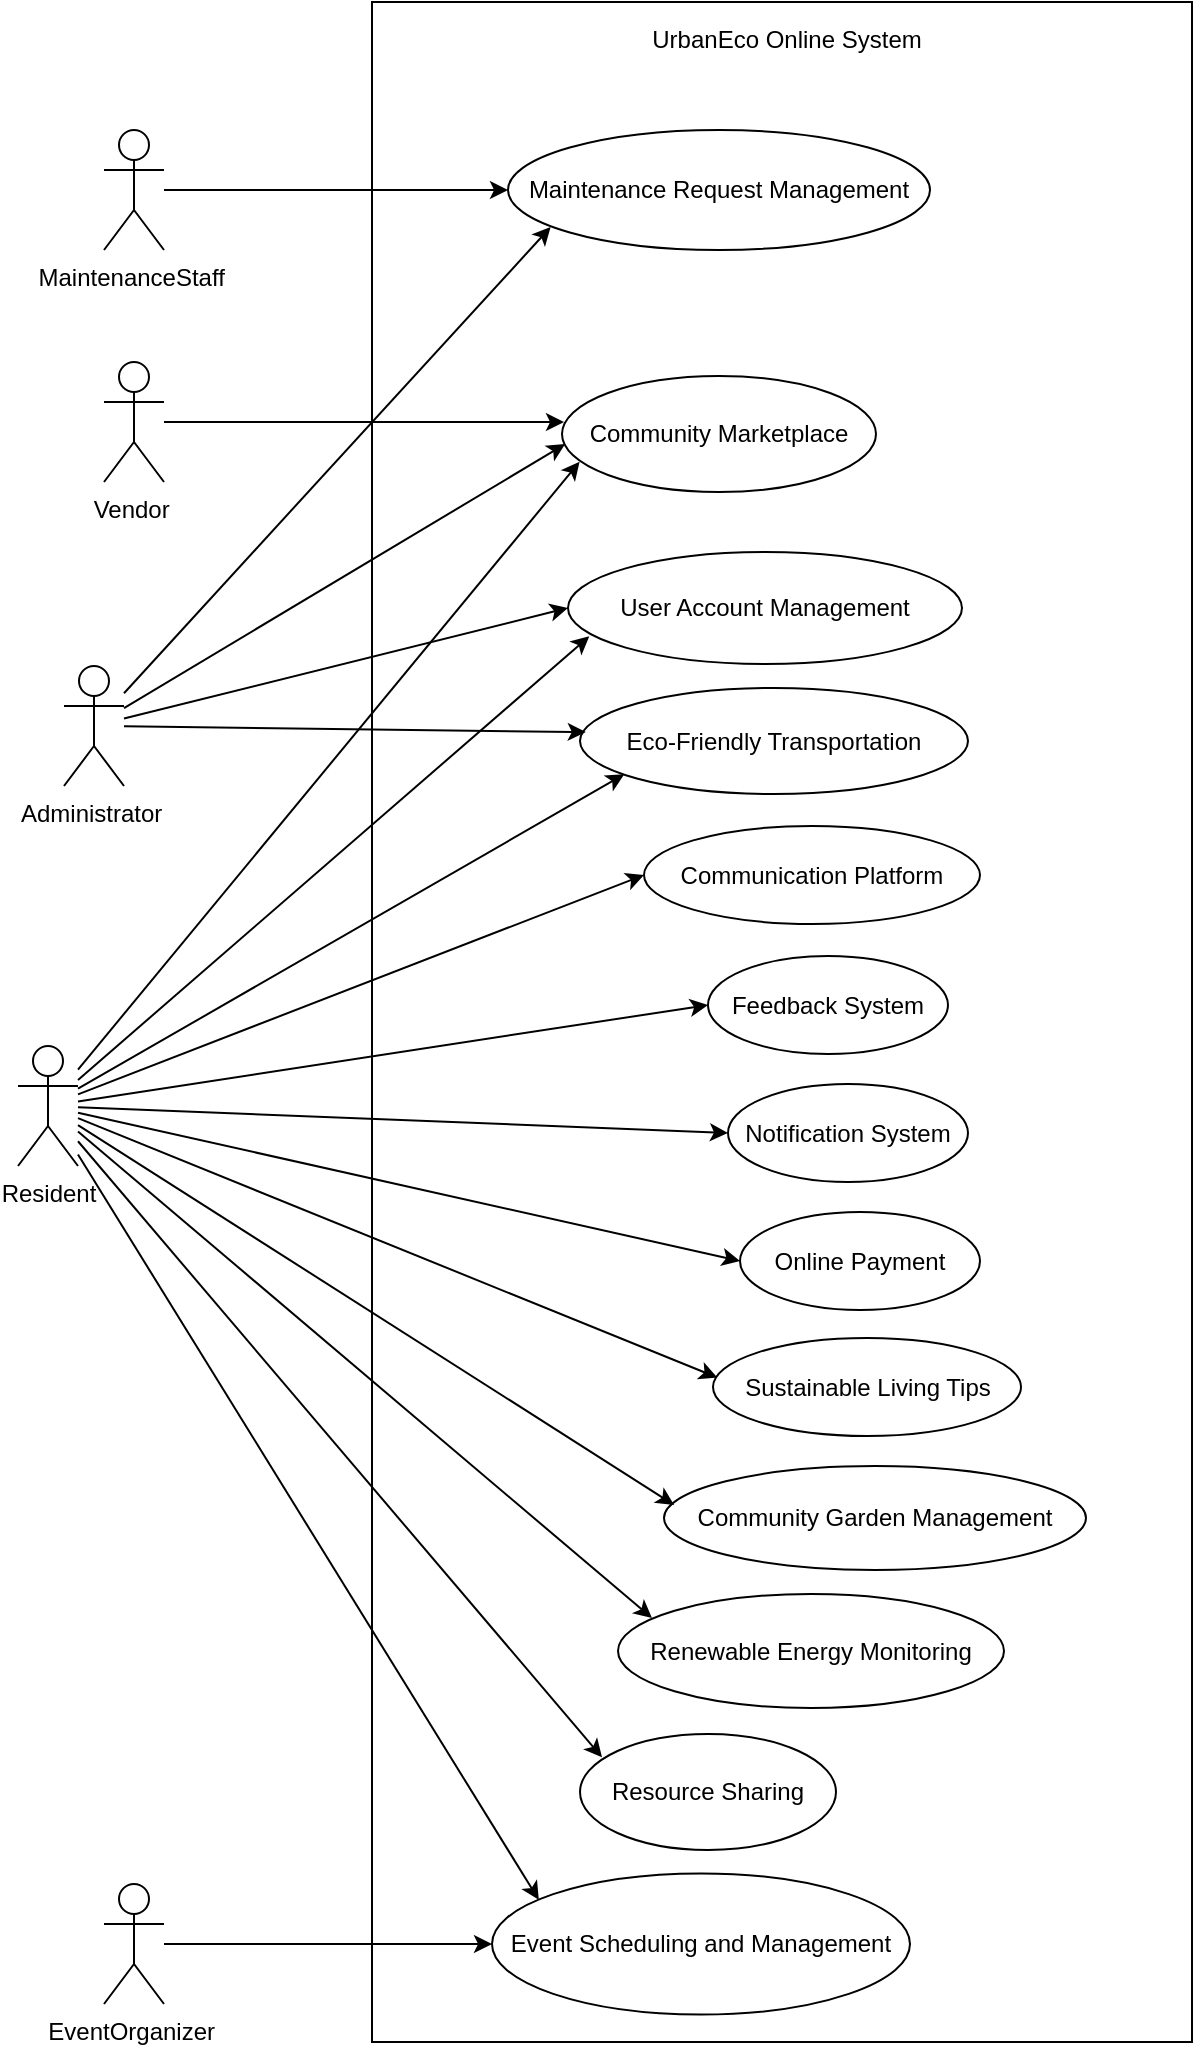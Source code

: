 <mxfile version="22.1.18" type="github">
  <diagram name="Page-1" id="MAfnlJDMhUcYNWR0TiM_">
    <mxGraphModel dx="-617" dy="2360" grid="1" gridSize="10" guides="1" tooltips="1" connect="1" arrows="1" fold="1" page="1" pageScale="1" pageWidth="850" pageHeight="1100" math="0" shadow="0">
      <root>
        <mxCell id="0" />
        <mxCell id="1" parent="0" />
        <mxCell id="b59FE_93uyxipOeY1Usd-42" value="" style="group" vertex="1" connectable="0" parent="1">
          <mxGeometry x="3794" y="-1070" width="410" height="1020" as="geometry" />
        </mxCell>
        <mxCell id="b59FE_93uyxipOeY1Usd-1" value="" style="rounded=0;whiteSpace=wrap;html=1;" vertex="1" parent="b59FE_93uyxipOeY1Usd-42">
          <mxGeometry width="410" height="1020" as="geometry" />
        </mxCell>
        <mxCell id="b59FE_93uyxipOeY1Usd-22" value="UrbanEco Online System" style="text;html=1;align=center;verticalAlign=middle;resizable=0;points=[];autosize=1;strokeColor=none;fillColor=none;" vertex="1" parent="b59FE_93uyxipOeY1Usd-42">
          <mxGeometry x="130" y="5.774" width="153" height="26" as="geometry" />
        </mxCell>
        <mxCell id="b59FE_93uyxipOeY1Usd-2" style="edgeStyle=none;rounded=0;orthogonalLoop=1;jettySize=auto;html=1;entryX=0;entryY=0.5;entryDx=0;entryDy=0;" edge="1" parent="1" source="b59FE_93uyxipOeY1Usd-13" target="b59FE_93uyxipOeY1Usd-14">
          <mxGeometry relative="1" as="geometry">
            <mxPoint x="3922" y="-647" as="targetPoint" />
          </mxGeometry>
        </mxCell>
        <mxCell id="b59FE_93uyxipOeY1Usd-3" style="edgeStyle=none;rounded=0;orthogonalLoop=1;jettySize=auto;html=1;entryX=0;entryY=0.5;entryDx=0;entryDy=0;" edge="1" parent="1" source="b59FE_93uyxipOeY1Usd-13" target="b59FE_93uyxipOeY1Usd-15">
          <mxGeometry relative="1" as="geometry" />
        </mxCell>
        <mxCell id="b59FE_93uyxipOeY1Usd-4" style="edgeStyle=none;rounded=0;orthogonalLoop=1;jettySize=auto;html=1;entryX=0.056;entryY=0.74;entryDx=0;entryDy=0;entryPerimeter=0;" edge="1" parent="1" source="b59FE_93uyxipOeY1Usd-13" target="b59FE_93uyxipOeY1Usd-16">
          <mxGeometry relative="1" as="geometry" />
        </mxCell>
        <mxCell id="b59FE_93uyxipOeY1Usd-5" style="edgeStyle=none;rounded=0;orthogonalLoop=1;jettySize=auto;html=1;entryX=0.014;entryY=0.404;entryDx=0;entryDy=0;entryPerimeter=0;" edge="1" parent="1" source="b59FE_93uyxipOeY1Usd-13" target="b59FE_93uyxipOeY1Usd-17">
          <mxGeometry relative="1" as="geometry" />
        </mxCell>
        <mxCell id="b59FE_93uyxipOeY1Usd-6" style="edgeStyle=none;rounded=0;orthogonalLoop=1;jettySize=auto;html=1;entryX=0.114;entryY=0.814;entryDx=0;entryDy=0;entryPerimeter=0;" edge="1" parent="1" source="b59FE_93uyxipOeY1Usd-13" target="b59FE_93uyxipOeY1Usd-20">
          <mxGeometry relative="1" as="geometry" />
        </mxCell>
        <mxCell id="b59FE_93uyxipOeY1Usd-7" style="edgeStyle=none;rounded=0;orthogonalLoop=1;jettySize=auto;html=1;entryX=0.088;entryY=0.211;entryDx=0;entryDy=0;entryPerimeter=0;" edge="1" parent="1" source="b59FE_93uyxipOeY1Usd-13" target="b59FE_93uyxipOeY1Usd-21">
          <mxGeometry relative="1" as="geometry" />
        </mxCell>
        <mxCell id="b59FE_93uyxipOeY1Usd-8" style="edgeStyle=none;rounded=0;orthogonalLoop=1;jettySize=auto;html=1;entryX=0;entryY=0.5;entryDx=0;entryDy=0;" edge="1" parent="1" source="b59FE_93uyxipOeY1Usd-13" target="b59FE_93uyxipOeY1Usd-26">
          <mxGeometry relative="1" as="geometry" />
        </mxCell>
        <mxCell id="b59FE_93uyxipOeY1Usd-9" style="edgeStyle=none;rounded=0;orthogonalLoop=1;jettySize=auto;html=1;entryX=0.086;entryY=0.201;entryDx=0;entryDy=0;entryPerimeter=0;" edge="1" parent="1" source="b59FE_93uyxipOeY1Usd-13" target="b59FE_93uyxipOeY1Usd-24">
          <mxGeometry relative="1" as="geometry" />
        </mxCell>
        <mxCell id="b59FE_93uyxipOeY1Usd-10" style="edgeStyle=none;rounded=0;orthogonalLoop=1;jettySize=auto;html=1;entryX=0.054;entryY=0.753;entryDx=0;entryDy=0;entryPerimeter=0;" edge="1" parent="1" source="b59FE_93uyxipOeY1Usd-13" target="b59FE_93uyxipOeY1Usd-23">
          <mxGeometry relative="1" as="geometry" />
        </mxCell>
        <mxCell id="b59FE_93uyxipOeY1Usd-11" style="edgeStyle=none;rounded=0;orthogonalLoop=1;jettySize=auto;html=1;entryX=0;entryY=0.5;entryDx=0;entryDy=0;" edge="1" parent="1" source="b59FE_93uyxipOeY1Usd-13" target="b59FE_93uyxipOeY1Usd-25">
          <mxGeometry relative="1" as="geometry" />
        </mxCell>
        <mxCell id="b59FE_93uyxipOeY1Usd-12" style="edgeStyle=none;rounded=0;orthogonalLoop=1;jettySize=auto;html=1;entryX=0.112;entryY=0.187;entryDx=0;entryDy=0;entryPerimeter=0;" edge="1" parent="1" source="b59FE_93uyxipOeY1Usd-13" target="b59FE_93uyxipOeY1Usd-29">
          <mxGeometry relative="1" as="geometry" />
        </mxCell>
        <mxCell id="b59FE_93uyxipOeY1Usd-13" value="Resident" style="shape=umlActor;verticalLabelPosition=bottom;verticalAlign=top;html=1;outlineConnect=0;" vertex="1" parent="1">
          <mxGeometry x="3617" y="-548" width="30" height="60" as="geometry" />
        </mxCell>
        <mxCell id="b59FE_93uyxipOeY1Usd-14" value="Notification System" style="ellipse;whiteSpace=wrap;html=1;" vertex="1" parent="1">
          <mxGeometry x="3972" y="-529" width="120" height="49" as="geometry" />
        </mxCell>
        <mxCell id="b59FE_93uyxipOeY1Usd-15" value="Online Payment" style="ellipse;whiteSpace=wrap;html=1;" vertex="1" parent="1">
          <mxGeometry x="3978" y="-465" width="120" height="49" as="geometry" />
        </mxCell>
        <mxCell id="b59FE_93uyxipOeY1Usd-16" value="Community Marketplace" style="ellipse;whiteSpace=wrap;html=1;" vertex="1" parent="1">
          <mxGeometry x="3889" y="-883" width="157" height="58" as="geometry" />
        </mxCell>
        <mxCell id="b59FE_93uyxipOeY1Usd-17" value="Sustainable Living Tips" style="ellipse;whiteSpace=wrap;html=1;" vertex="1" parent="1">
          <mxGeometry x="3964.5" y="-402" width="154" height="49" as="geometry" />
        </mxCell>
        <mxCell id="b59FE_93uyxipOeY1Usd-18" value="Community Garden Management" style="ellipse;whiteSpace=wrap;html=1;" vertex="1" parent="1">
          <mxGeometry x="3940" y="-338" width="211" height="52" as="geometry" />
        </mxCell>
        <mxCell id="b59FE_93uyxipOeY1Usd-19" style="edgeStyle=none;rounded=0;orthogonalLoop=1;jettySize=auto;html=1;entryX=0.024;entryY=0.374;entryDx=0;entryDy=0;entryPerimeter=0;" edge="1" parent="1" source="b59FE_93uyxipOeY1Usd-13" target="b59FE_93uyxipOeY1Usd-18">
          <mxGeometry relative="1" as="geometry" />
        </mxCell>
        <mxCell id="b59FE_93uyxipOeY1Usd-20" value="Eco-Friendly Transportation" style="ellipse;whiteSpace=wrap;html=1;" vertex="1" parent="1">
          <mxGeometry x="3898" y="-727" width="194" height="53" as="geometry" />
        </mxCell>
        <mxCell id="b59FE_93uyxipOeY1Usd-21" value="Renewable Energy Monitoring" style="ellipse;whiteSpace=wrap;html=1;" vertex="1" parent="1">
          <mxGeometry x="3917" y="-274" width="193" height="57" as="geometry" />
        </mxCell>
        <mxCell id="b59FE_93uyxipOeY1Usd-23" value="User Account Management" style="ellipse;whiteSpace=wrap;html=1;" vertex="1" parent="1">
          <mxGeometry x="3892" y="-795" width="197" height="56" as="geometry" />
        </mxCell>
        <mxCell id="b59FE_93uyxipOeY1Usd-24" value="Resource Sharing" style="ellipse;whiteSpace=wrap;html=1;" vertex="1" parent="1">
          <mxGeometry x="3898" y="-204" width="128" height="58" as="geometry" />
        </mxCell>
        <mxCell id="b59FE_93uyxipOeY1Usd-25" value="Communication Platform" style="ellipse;whiteSpace=wrap;html=1;" vertex="1" parent="1">
          <mxGeometry x="3930" y="-658" width="168" height="49" as="geometry" />
        </mxCell>
        <mxCell id="b59FE_93uyxipOeY1Usd-26" value="Feedback System" style="ellipse;whiteSpace=wrap;html=1;" vertex="1" parent="1">
          <mxGeometry x="3962" y="-593" width="120" height="49" as="geometry" />
        </mxCell>
        <mxCell id="b59FE_93uyxipOeY1Usd-27" style="edgeStyle=none;rounded=0;orthogonalLoop=1;jettySize=auto;html=1;entryX=0;entryY=0.5;entryDx=0;entryDy=0;" edge="1" parent="1" source="b59FE_93uyxipOeY1Usd-28" target="b59FE_93uyxipOeY1Usd-29">
          <mxGeometry relative="1" as="geometry" />
        </mxCell>
        <mxCell id="b59FE_93uyxipOeY1Usd-28" value="EventOrganizer&amp;nbsp;" style="shape=umlActor;verticalLabelPosition=bottom;verticalAlign=top;html=1;outlineConnect=0;" vertex="1" parent="1">
          <mxGeometry x="3660" y="-129" width="30" height="60" as="geometry" />
        </mxCell>
        <mxCell id="b59FE_93uyxipOeY1Usd-29" value="Event Scheduling and Management" style="ellipse;whiteSpace=wrap;html=1;" vertex="1" parent="1">
          <mxGeometry x="3854" y="-134.25" width="209" height="70.5" as="geometry" />
        </mxCell>
        <mxCell id="b59FE_93uyxipOeY1Usd-30" style="edgeStyle=none;rounded=0;orthogonalLoop=1;jettySize=auto;html=1;entryX=0.015;entryY=0.416;entryDx=0;entryDy=0;entryPerimeter=0;" edge="1" parent="1" source="b59FE_93uyxipOeY1Usd-33" target="b59FE_93uyxipOeY1Usd-20">
          <mxGeometry relative="1" as="geometry" />
        </mxCell>
        <mxCell id="b59FE_93uyxipOeY1Usd-31" style="edgeStyle=none;rounded=0;orthogonalLoop=1;jettySize=auto;html=1;entryX=0;entryY=0.5;entryDx=0;entryDy=0;" edge="1" parent="1" source="b59FE_93uyxipOeY1Usd-33" target="b59FE_93uyxipOeY1Usd-23">
          <mxGeometry relative="1" as="geometry" />
        </mxCell>
        <mxCell id="b59FE_93uyxipOeY1Usd-32" style="edgeStyle=none;rounded=0;orthogonalLoop=1;jettySize=auto;html=1;entryX=0.01;entryY=0.587;entryDx=0;entryDy=0;entryPerimeter=0;" edge="1" parent="1" source="b59FE_93uyxipOeY1Usd-33" target="b59FE_93uyxipOeY1Usd-16">
          <mxGeometry relative="1" as="geometry" />
        </mxCell>
        <mxCell id="b59FE_93uyxipOeY1Usd-33" value="Administrator&amp;nbsp;" style="shape=umlActor;verticalLabelPosition=bottom;verticalAlign=top;html=1;outlineConnect=0;" vertex="1" parent="1">
          <mxGeometry x="3640" y="-738" width="30" height="60" as="geometry" />
        </mxCell>
        <mxCell id="b59FE_93uyxipOeY1Usd-34" style="edgeStyle=none;rounded=0;orthogonalLoop=1;jettySize=auto;html=1;" edge="1" parent="1" source="b59FE_93uyxipOeY1Usd-35">
          <mxGeometry relative="1" as="geometry">
            <mxPoint x="3890" y="-860" as="targetPoint" />
          </mxGeometry>
        </mxCell>
        <mxCell id="b59FE_93uyxipOeY1Usd-35" value="Vendor&amp;nbsp;" style="shape=umlActor;verticalLabelPosition=bottom;verticalAlign=top;html=1;outlineConnect=0;" vertex="1" parent="1">
          <mxGeometry x="3660" y="-890" width="30" height="60" as="geometry" />
        </mxCell>
        <mxCell id="b59FE_93uyxipOeY1Usd-36" style="edgeStyle=none;rounded=0;orthogonalLoop=1;jettySize=auto;html=1;entryX=0;entryY=0.5;entryDx=0;entryDy=0;" edge="1" parent="1" source="b59FE_93uyxipOeY1Usd-37" target="b59FE_93uyxipOeY1Usd-38">
          <mxGeometry relative="1" as="geometry" />
        </mxCell>
        <mxCell id="b59FE_93uyxipOeY1Usd-37" value="MaintenanceStaff&amp;nbsp;" style="shape=umlActor;verticalLabelPosition=bottom;verticalAlign=top;html=1;outlineConnect=0;" vertex="1" parent="1">
          <mxGeometry x="3660" y="-1006" width="30" height="60" as="geometry" />
        </mxCell>
        <mxCell id="b59FE_93uyxipOeY1Usd-38" value="Maintenance Request Management" style="ellipse;whiteSpace=wrap;html=1;" vertex="1" parent="1">
          <mxGeometry x="3862" y="-1006" width="211" height="60" as="geometry" />
        </mxCell>
        <mxCell id="b59FE_93uyxipOeY1Usd-39" style="edgeStyle=none;rounded=0;orthogonalLoop=1;jettySize=auto;html=1;entryX=0.101;entryY=0.809;entryDx=0;entryDy=0;entryPerimeter=0;" edge="1" parent="1" source="b59FE_93uyxipOeY1Usd-33" target="b59FE_93uyxipOeY1Usd-38">
          <mxGeometry relative="1" as="geometry" />
        </mxCell>
      </root>
    </mxGraphModel>
  </diagram>
</mxfile>
